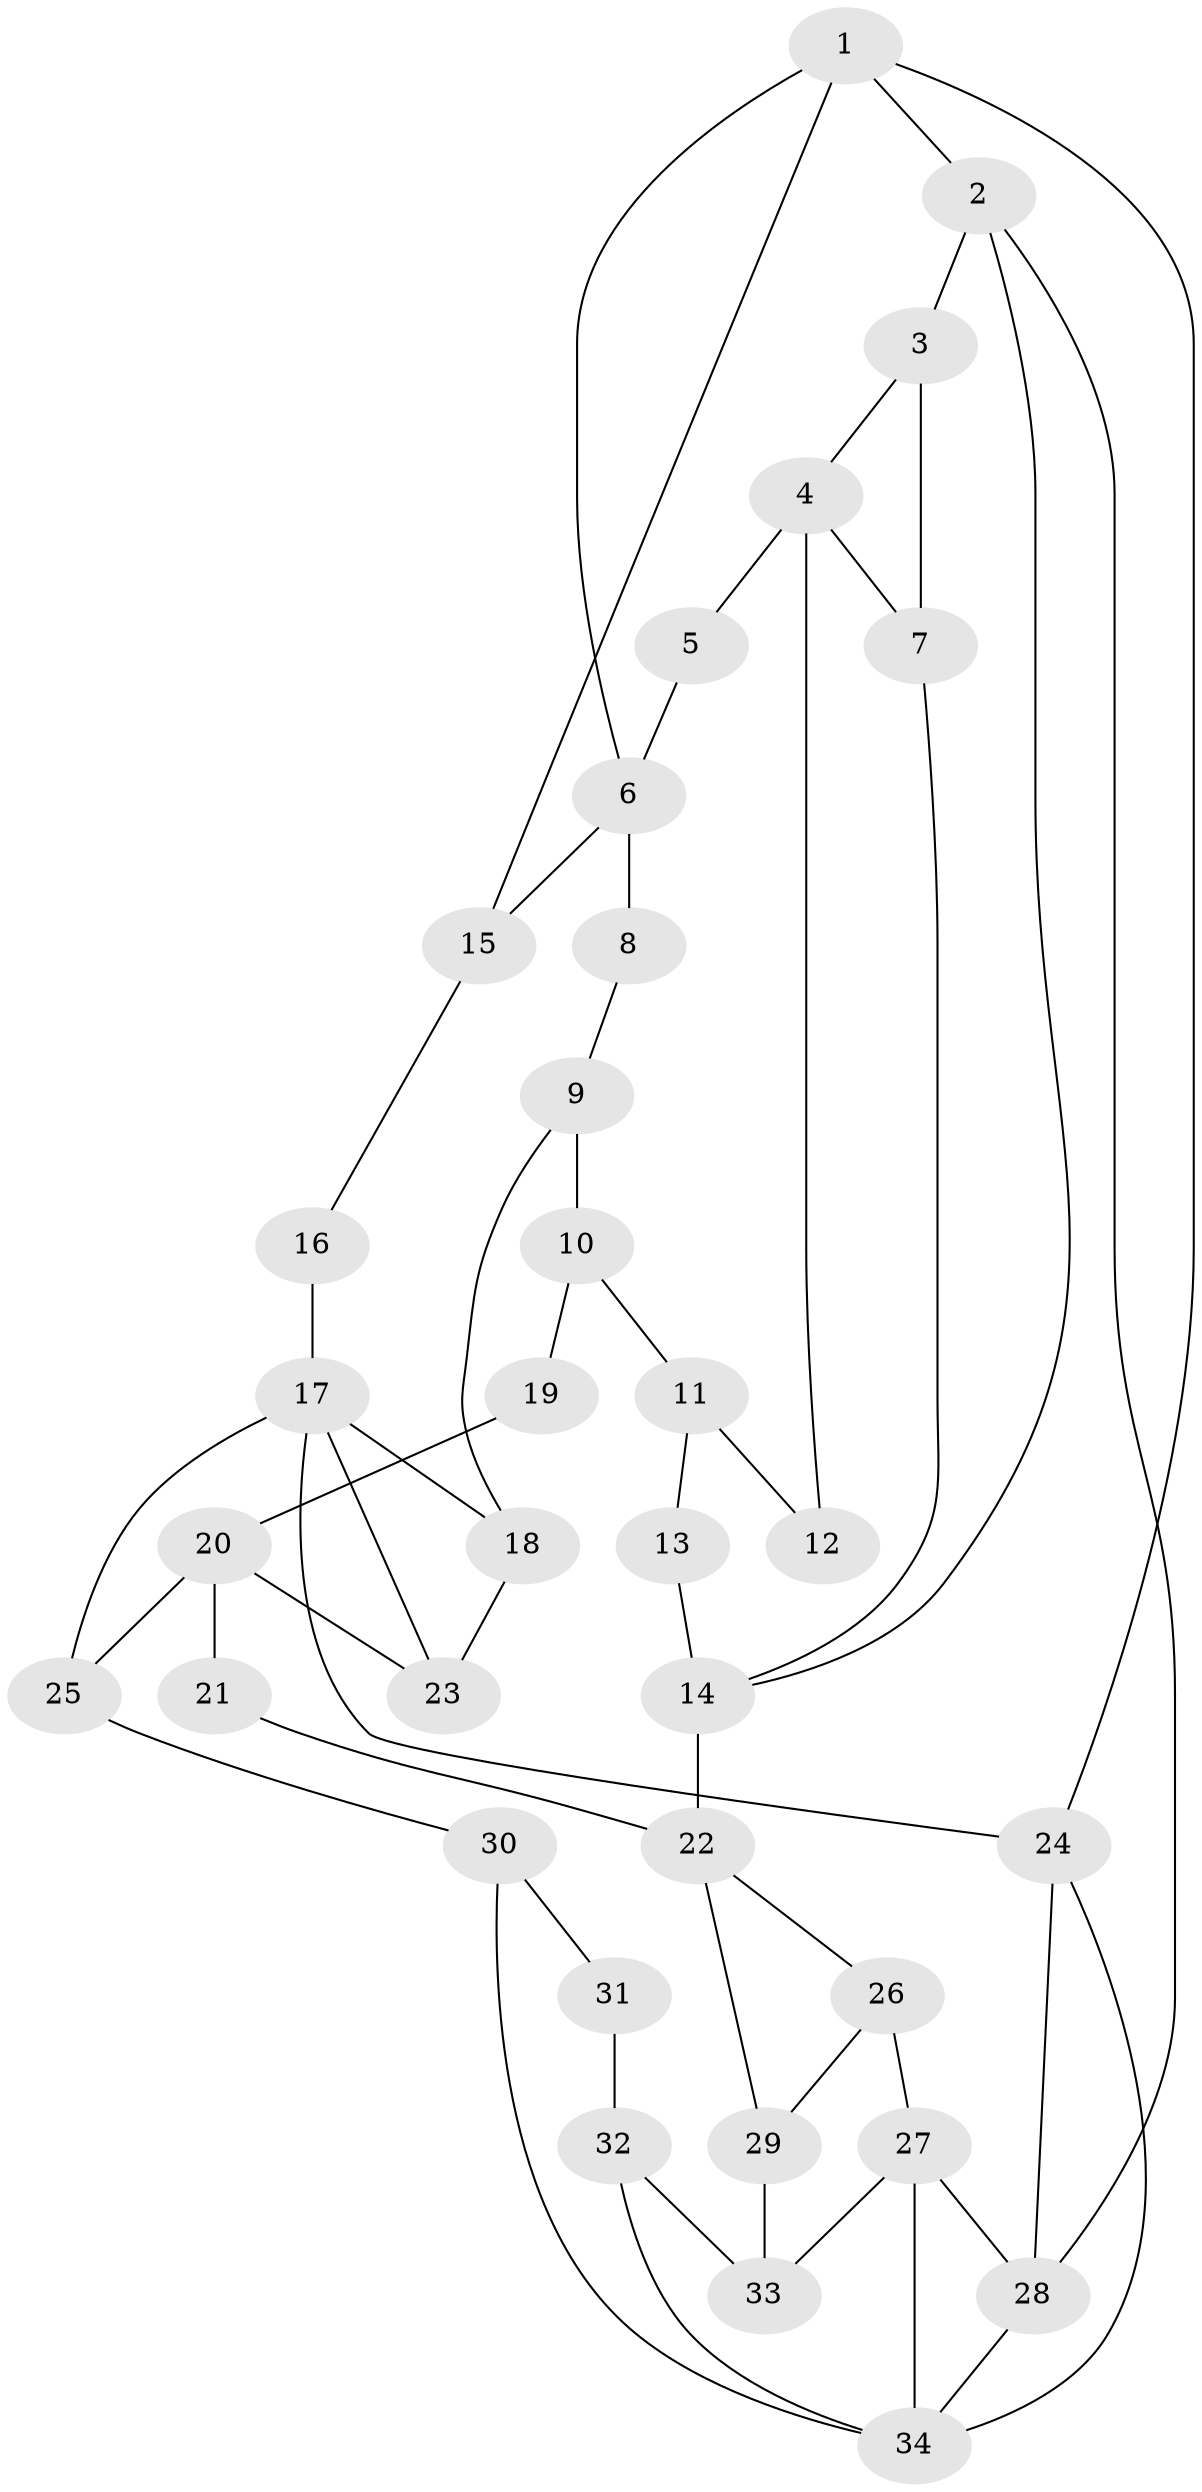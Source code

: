 // original degree distribution, {3: 0.029850746268656716, 5: 0.5074626865671642, 4: 0.2537313432835821, 6: 0.208955223880597}
// Generated by graph-tools (version 1.1) at 2025/38/03/09/25 02:38:55]
// undirected, 34 vertices, 54 edges
graph export_dot {
graph [start="1"]
  node [color=gray90,style=filled];
  1;
  2;
  3;
  4;
  5;
  6;
  7;
  8;
  9;
  10;
  11;
  12;
  13;
  14;
  15;
  16;
  17;
  18;
  19;
  20;
  21;
  22;
  23;
  24;
  25;
  26;
  27;
  28;
  29;
  30;
  31;
  32;
  33;
  34;
  1 -- 2 [weight=1.0];
  1 -- 6 [weight=1.0];
  1 -- 15 [weight=1.0];
  1 -- 24 [weight=1.0];
  2 -- 3 [weight=1.0];
  2 -- 14 [weight=1.0];
  2 -- 28 [weight=1.0];
  3 -- 4 [weight=1.0];
  3 -- 7 [weight=1.0];
  4 -- 5 [weight=2.0];
  4 -- 7 [weight=1.0];
  4 -- 12 [weight=2.0];
  5 -- 6 [weight=2.0];
  6 -- 8 [weight=2.0];
  6 -- 15 [weight=1.0];
  7 -- 14 [weight=1.0];
  8 -- 9 [weight=1.0];
  9 -- 10 [weight=1.0];
  9 -- 18 [weight=1.0];
  10 -- 11 [weight=1.0];
  10 -- 19 [weight=1.0];
  11 -- 12 [weight=1.0];
  11 -- 13 [weight=1.0];
  13 -- 14 [weight=2.0];
  14 -- 22 [weight=2.0];
  15 -- 16 [weight=1.0];
  16 -- 17 [weight=2.0];
  17 -- 18 [weight=1.0];
  17 -- 23 [weight=1.0];
  17 -- 24 [weight=1.0];
  17 -- 25 [weight=1.0];
  18 -- 23 [weight=1.0];
  19 -- 20 [weight=2.0];
  20 -- 21 [weight=2.0];
  20 -- 23 [weight=1.0];
  20 -- 25 [weight=1.0];
  21 -- 22 [weight=2.0];
  22 -- 26 [weight=1.0];
  22 -- 29 [weight=1.0];
  24 -- 28 [weight=1.0];
  24 -- 34 [weight=1.0];
  25 -- 30 [weight=1.0];
  26 -- 27 [weight=2.0];
  26 -- 29 [weight=1.0];
  27 -- 28 [weight=1.0];
  27 -- 33 [weight=2.0];
  27 -- 34 [weight=1.0];
  28 -- 34 [weight=1.0];
  29 -- 33 [weight=1.0];
  30 -- 31 [weight=1.0];
  30 -- 34 [weight=1.0];
  31 -- 32 [weight=2.0];
  32 -- 33 [weight=2.0];
  32 -- 34 [weight=1.0];
}
